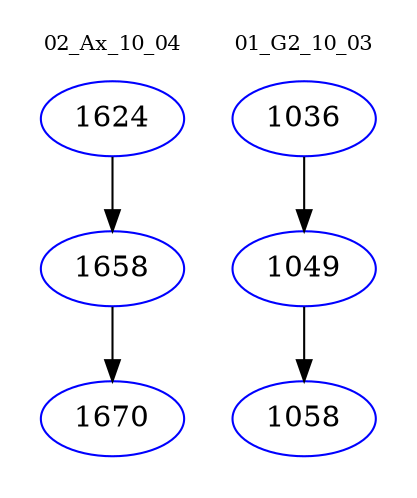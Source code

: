 digraph{
subgraph cluster_0 {
color = white
label = "02_Ax_10_04";
fontsize=10;
T0_1624 [label="1624", color="blue"]
T0_1624 -> T0_1658 [color="black"]
T0_1658 [label="1658", color="blue"]
T0_1658 -> T0_1670 [color="black"]
T0_1670 [label="1670", color="blue"]
}
subgraph cluster_1 {
color = white
label = "01_G2_10_03";
fontsize=10;
T1_1036 [label="1036", color="blue"]
T1_1036 -> T1_1049 [color="black"]
T1_1049 [label="1049", color="blue"]
T1_1049 -> T1_1058 [color="black"]
T1_1058 [label="1058", color="blue"]
}
}
